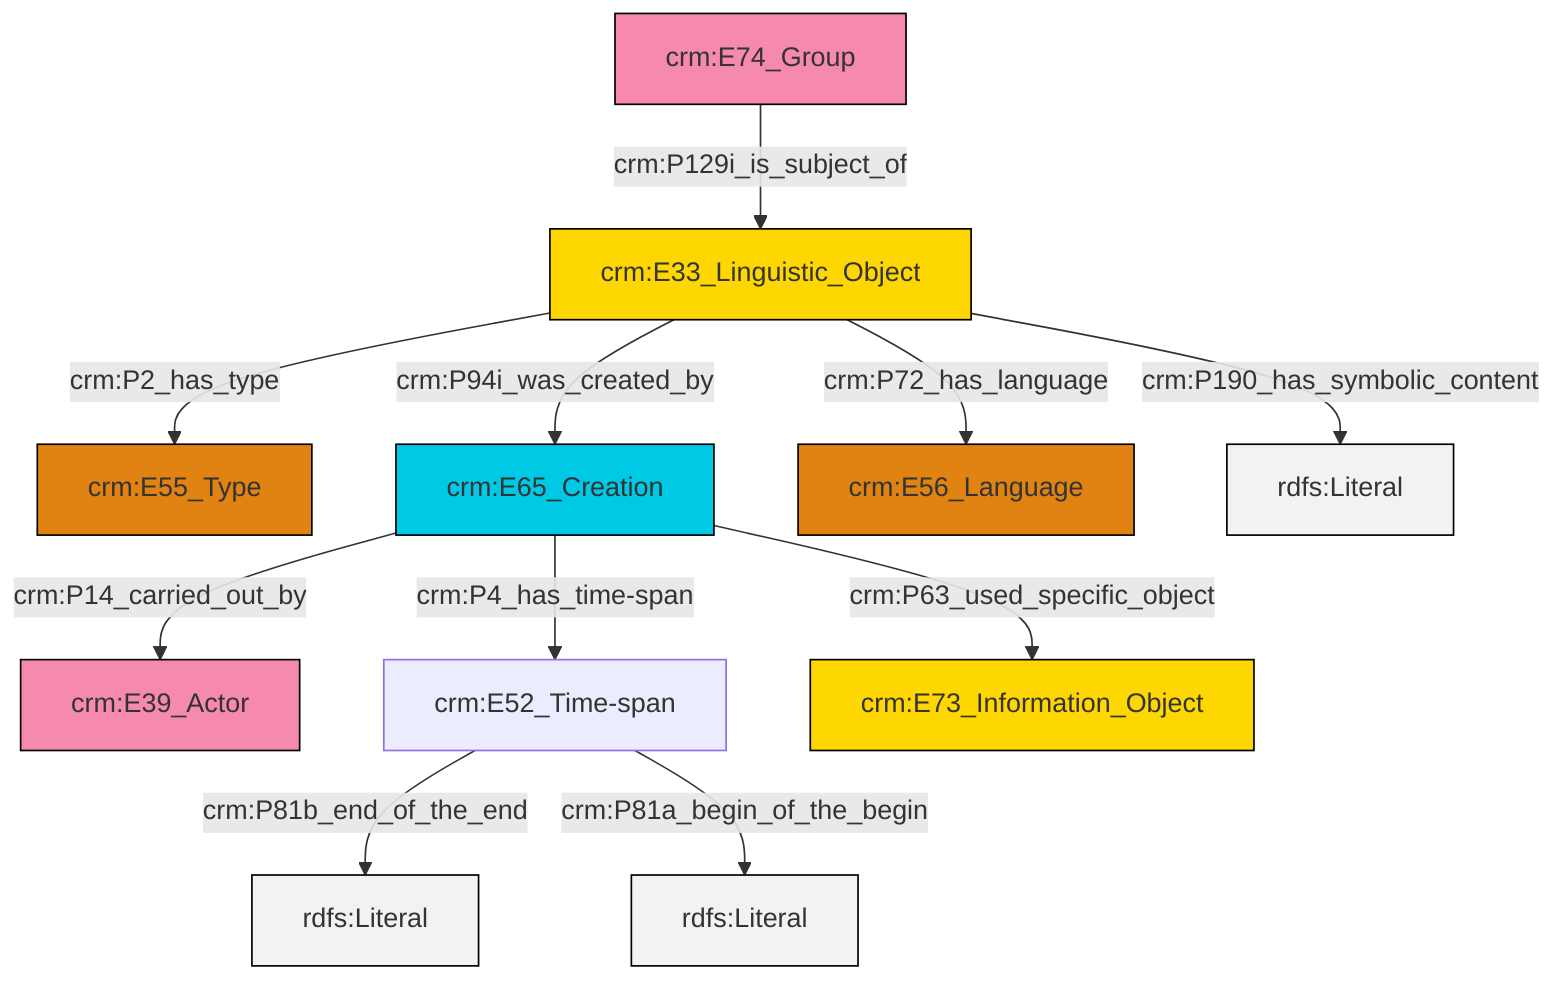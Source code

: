 graph TD
classDef Literal fill:#f2f2f2,stroke:#000000;
classDef CRM_Entity fill:#FFFFFF,stroke:#000000;
classDef Temporal_Entity fill:#00C9E6, stroke:#000000;
classDef Type fill:#E18312, stroke:#000000;
classDef Time-Span fill:#2C9C91, stroke:#000000;
classDef Appellation fill:#FFEB7F, stroke:#000000;
classDef Place fill:#008836, stroke:#000000;
classDef Persistent_Item fill:#B266B2, stroke:#000000;
classDef Conceptual_Object fill:#FFD700, stroke:#000000;
classDef Physical_Thing fill:#D2B48C, stroke:#000000;
classDef Actor fill:#f58aad, stroke:#000000;
classDef PC_Classes fill:#4ce600, stroke:#000000;
classDef Multi fill:#cccccc,stroke:#000000;

2["crm:E52_Time-span"]:::Default -->|crm:P81b_end_of_the_end| 3[rdfs:Literal]:::Literal
10["crm:E65_Creation"]:::Temporal_Entity -->|crm:P14_carried_out_by| 0["crm:E39_Actor"]:::Actor
15["crm:E33_Linguistic_Object"]:::Conceptual_Object -->|crm:P2_has_type| 4["crm:E55_Type"]:::Type
15["crm:E33_Linguistic_Object"]:::Conceptual_Object -->|crm:P94i_was_created_by| 10["crm:E65_Creation"]:::Temporal_Entity
15["crm:E33_Linguistic_Object"]:::Conceptual_Object -->|crm:P190_has_symbolic_content| 17[rdfs:Literal]:::Literal
10["crm:E65_Creation"]:::Temporal_Entity -->|crm:P4_has_time-span| 2["crm:E52_Time-span"]:::Default
10["crm:E65_Creation"]:::Temporal_Entity -->|crm:P63_used_specific_object| 6["crm:E73_Information_Object"]:::Conceptual_Object
2["crm:E52_Time-span"]:::Default -->|crm:P81a_begin_of_the_begin| 18[rdfs:Literal]:::Literal
8["crm:E74_Group"]:::Actor -->|crm:P129i_is_subject_of| 15["crm:E33_Linguistic_Object"]:::Conceptual_Object
15["crm:E33_Linguistic_Object"]:::Conceptual_Object -->|crm:P72_has_language| 13["crm:E56_Language"]:::Type